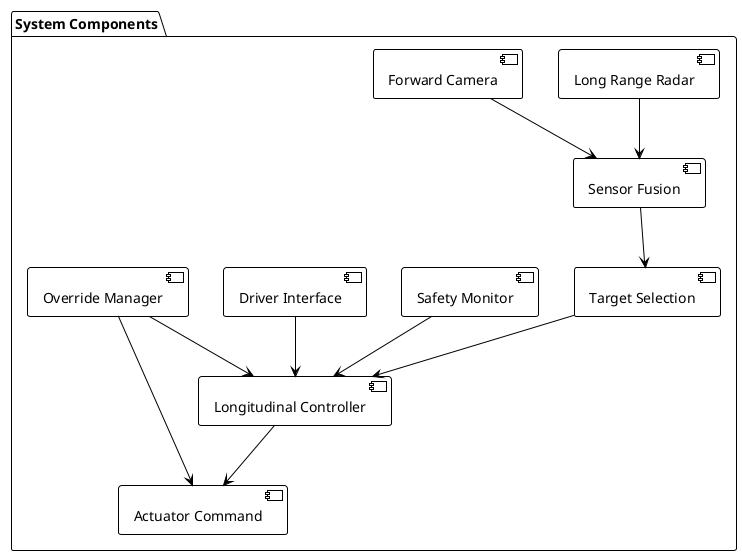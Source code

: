 @startuml
!theme plain

package "System Components" {
  [Long Range Radar]
  [Forward Camera]
  [Sensor Fusion]
  [Target Selection]
  [Longitudinal Controller]
  [Actuator Command]
  [Safety Monitor]
  [Driver Interface]
  [Override Manager]
}

[Long Range Radar] --> [Sensor Fusion]
[Forward Camera] --> [Sensor Fusion]
[Sensor Fusion] --> [Target Selection]
[Target Selection] --> [Longitudinal Controller]
[Longitudinal Controller] --> [Actuator Command]
[Safety Monitor] --> [Longitudinal Controller]
[Driver Interface] --> [Longitudinal Controller]
[Override Manager] --> [Longitudinal Controller]
[Override Manager] --> [Actuator Command]

@enduml
